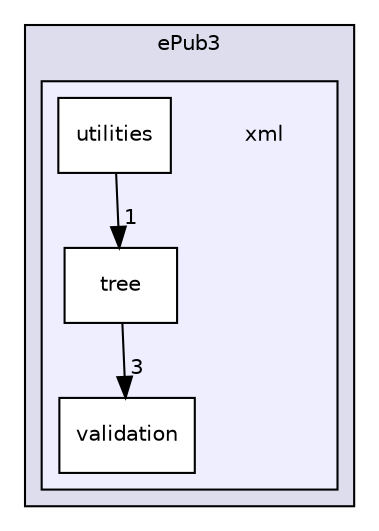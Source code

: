 digraph "/Users/rkwright/Documents/github/readium-sdk/ePub3/xml" {
  compound=true
  node [ fontsize="10", fontname="Helvetica"];
  edge [ labelfontsize="10", labelfontname="Helvetica"];
  subgraph clusterdir_99f496c3a760cbc050f4a6d0965ed892 {
    graph [ bgcolor="#ddddee", pencolor="black", label="ePub3" fontname="Helvetica", fontsize="10", URL="dir_99f496c3a760cbc050f4a6d0965ed892.xhtml"]
  subgraph clusterdir_d2dc3c0cadcebb3fe799a79b2b95c908 {
    graph [ bgcolor="#eeeeff", pencolor="black", label="" URL="dir_d2dc3c0cadcebb3fe799a79b2b95c908.xhtml"];
    dir_d2dc3c0cadcebb3fe799a79b2b95c908 [shape=plaintext label="xml"];
    dir_f24255c03ecd8d9b97df6bed7f990a1d [shape=box label="tree" color="black" fillcolor="white" style="filled" URL="dir_f24255c03ecd8d9b97df6bed7f990a1d.xhtml"];
    dir_5423ae1c4c31ea4b8e02f4db1d30290b [shape=box label="utilities" color="black" fillcolor="white" style="filled" URL="dir_5423ae1c4c31ea4b8e02f4db1d30290b.xhtml"];
    dir_2b136990b1780617ba2452913cc9c363 [shape=box label="validation" color="black" fillcolor="white" style="filled" URL="dir_2b136990b1780617ba2452913cc9c363.xhtml"];
  }
  }
  dir_f24255c03ecd8d9b97df6bed7f990a1d->dir_2b136990b1780617ba2452913cc9c363 [headlabel="3", labeldistance=1.5 headhref="dir_000005_000006.xhtml"];
  dir_5423ae1c4c31ea4b8e02f4db1d30290b->dir_f24255c03ecd8d9b97df6bed7f990a1d [headlabel="1", labeldistance=1.5 headhref="dir_000002_000005.xhtml"];
}
